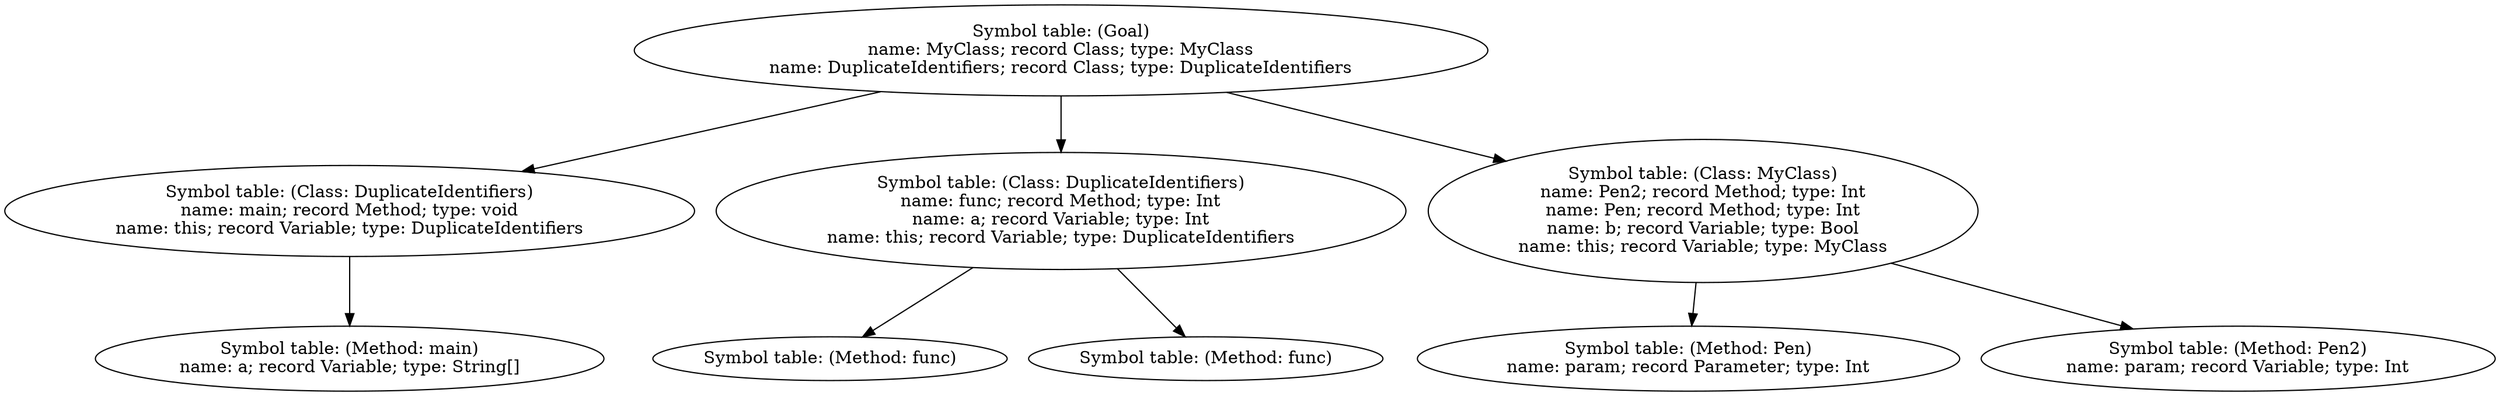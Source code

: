 digraph {
n0 [label="Symbol table: (Goal)\nname: MyClass; record Class; type: MyClass\nname: DuplicateIdentifiers; record Class; type: DuplicateIdentifiers\n"];
n1 [label="Symbol table: (Class: DuplicateIdentifiers)\nname: main; record Method; type: void\nname: this; record Variable; type: DuplicateIdentifiers\n"];
n2 [label="Symbol table: (Method: main)\nname: a; record Variable; type: String[]\n"];
n1 -> n2
n0 -> n1
n3 [label="Symbol table: (Class: DuplicateIdentifiers)\nname: func; record Method; type: Int\nname: a; record Variable; type: Int\nname: this; record Variable; type: DuplicateIdentifiers\n"];
n4 [label="Symbol table: (Method: func)\n"];
n3 -> n4
n5 [label="Symbol table: (Method: func)\n"];
n3 -> n5
n0 -> n3
n6 [label="Symbol table: (Class: MyClass)\nname: Pen2; record Method; type: Int\nname: Pen; record Method; type: Int\nname: b; record Variable; type: Bool\nname: this; record Variable; type: MyClass\n"];
n7 [label="Symbol table: (Method: Pen)\nname: param; record Parameter; type: Int\n"];
n6 -> n7
n8 [label="Symbol table: (Method: Pen2)\nname: param; record Variable; type: Int\n"];
n6 -> n8
n0 -> n6
}
